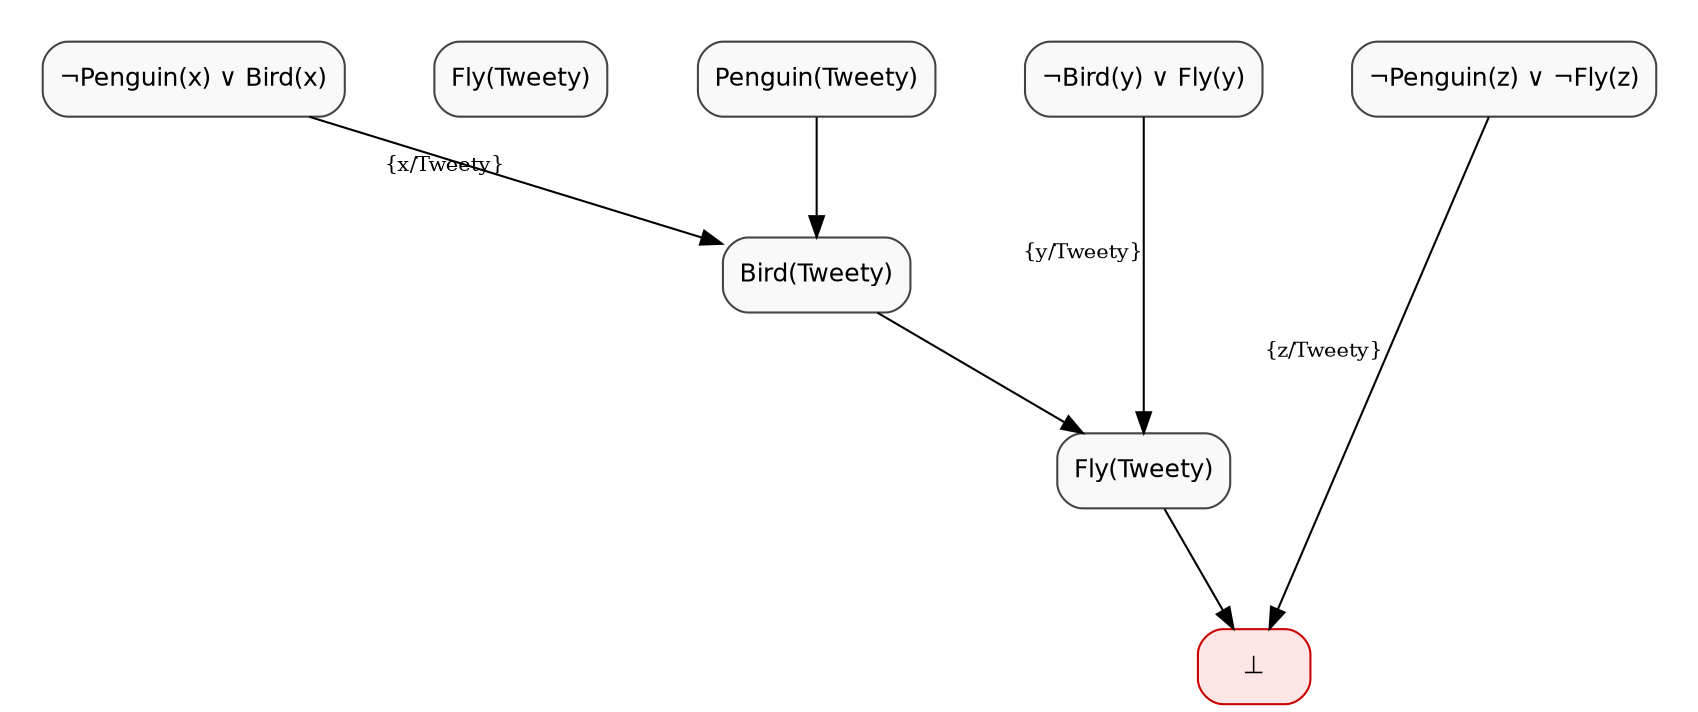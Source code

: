 digraph ResolutionTweety {
  // overall graph settings
  rankdir=TB;
  splines=polyline;      // support edge labels
  nodesep=0.6;
  ranksep=0.8;
  fontname="Helvetica";

  // default node style
  node [
    shape=rectangle
    style="rounded,filled"
    fillcolor="#f9f9f9"
    color="#444444"
    fontname="Helvetica"
    fontsize=12
  ];

  // premises all in one rank
  subgraph cluster_premises {
    rank = same;
    style = invisible;
    P1 [label="¬Penguin(x) ∨ Bird(x)"];
    P2 [label="Penguin(Tweety)"];
    P3 [label="¬Bird(y) ∨ Fly(y)"];
    P4 [label="Fly(Tweety)"];
    P5 [label="¬Penguin(z) ∨ ¬Fly(z)"];
  }

  // derived conclusions
  D1 [label="Bird(Tweety)"];
  D2 [label="Fly(Tweety)"];
  CONTRA [label="⊥", fillcolor="#ffe6e6", color="#cc0000"];

  // resolution edges with inline labels
  P1 -> D1 [xlabel="{x/Tweety}", fontsize=10];
  P2 -> D1;

  P3 -> D2 [xlabel="{y/Tweety}", fontsize=10];
  D1 -> D2;

  D2 -> CONTRA;
  P5 -> CONTRA [xlabel="{z/Tweety}", fontsize=10];
}
